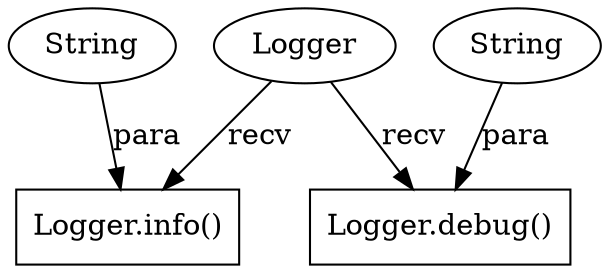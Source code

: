 digraph "AUG" {

  1 [ label="Logger.info()" shape="box" ];
  2 [ label="String" shape="ellipse" ];
  3 [ label="Logger" shape="ellipse" ];
  4 [ label="Logger.debug()" shape="box" ];
  5 [ label="String" shape="ellipse" ];
  3 -> 1 [ label="recv" style="solid" ];
  2 -> 1 [ label="para" style="solid" ];
  3 -> 4 [ label="recv" style="solid" ];
  5 -> 4 [ label="para" style="solid" ];
}
